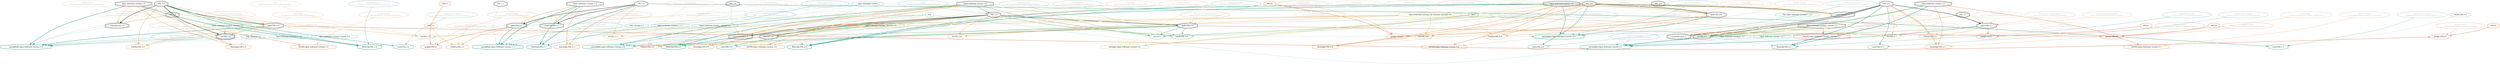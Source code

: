 strict digraph {
    node [shape=box];
    graph [splines=curved];
    3519 [label="SPDXLicense\n67e4baa234b5529ed6be01b9214fa39c"
         ,fontcolor=gray
         ,color="#b8bf62"
         ,fillcolor="beige;1"
         ,shape=ellipse];
    3520 [label="spdx:OSL-1.0"
         ,shape=doubleoctagon];
    3521 [label="OSL-1.0"
         ,shape=doubleoctagon];
    3522 [label="Open Software License 1.0"
         ,shape=doubleoctagon];
    3527 [label="SPDXLicense\nfb62cd464d3e498c5f8db514f27a71c9"
         ,fontcolor=gray
         ,color="#b8bf62"
         ,fillcolor="beige;1"
         ,shape=ellipse];
    3528 [label="spdx:OSL-1.1"
         ,shape=doubleoctagon];
    3529 [label="OSL-1.1"
         ,shape=doubleoctagon];
    3530 [label="Open Software License 1.1"
         ,shape=doubleoctagon];
    3534 [label="SPDXLicense\na10da0d4fbec5f4201b77f0abf709b38"
         ,fontcolor=gray
         ,color="#b8bf62"
         ,fillcolor="beige;1"
         ,shape=ellipse];
    3535 [label="spdx:OSL-2.0"
         ,shape=doubleoctagon];
    3536 [label="OSL-2.0"
         ,shape=doubleoctagon];
    3537 [label="Open Software License 2.0"
         ,shape=doubleoctagon];
    3541 [label="SPDXLicense\n3652cc7d9416774c517f7e95b15fc285"
         ,fontcolor=gray
         ,color="#b8bf62"
         ,fillcolor="beige;1"
         ,shape=ellipse];
    3542 [label="spdx:OSL-2.1"
         ,shape=doubleoctagon];
    3543 [label="OSL-2.1"
         ,shape=doubleoctagon];
    3544 [label="Open Software License 2.1"
         ,shape=doubleoctagon];
    3550 [label="SPDXLicense\n3c2aa85f748b1bdb9141c34e1d479429"
         ,fontcolor=gray
         ,color="#b8bf62"
         ,fillcolor="beige;1"
         ,shape=ellipse];
    3551 [label="spdx:OSL-3.0"
         ,shape=doubleoctagon];
    3552 [label="OSL-3.0"
         ,shape=doubleoctagon];
    3553 [label="Open Software License 3.0"
         ,shape=doubleoctagon];
    5233 [label="OSILicense\ne53564151824a283d90dc69b6689a727"
         ,fontcolor=gray
         ,color="#78ab63"
         ,fillcolor="beige;1"
         ,shape=ellipse];
    5234 [label="osi:OSL-1.0"
         ,shape=tripleoctagon];
    5235 [label="Open Software License, Version 1.0"
         ,color="#78ab63"
         ,shape=doubleoctagon];
    5237 [label="OSILicense\nbe1bed33163d870098cc3b1242e7b5bd"
         ,fontcolor=gray
         ,color="#78ab63"
         ,fillcolor="beige;1"
         ,shape=ellipse];
    5238 [label="osi:OSL-2.1"
         ,shape=doubleoctagon];
    5239 [label="Open Software License, Version 2.1"
         ,shape=doubleoctagon];
    5241 [label="OSILicense\nda47abc826cfd7c2ced342da3b9f38c3"
         ,fontcolor=gray
         ,color="#78ab63"
         ,fillcolor="beige;1"
         ,shape=ellipse];
    5242 [label="osi:OSL-3.0"
         ,shape=doubleoctagon];
    5243 [label="Open Software License, Version 3.0"
         ,color="#78ab63"
         ,shape=doubleoctagon];
    5752 [label="GoogleLicense\n8bfd01d860e404faaeec95ea7f1e26be"
         ,fontcolor=gray
         ,color="#e06f45"
         ,fillcolor="beige;1"
         ,shape=ellipse];
    5753 [label="google:OSL10"
         ,color="#e06f45"
         ,shape=doubleoctagon];
    5754 [label=OSL10
         ,color="#e06f45"
         ,shape=doubleoctagon];
    5755 [label="GoogleLicense\n193a0afaa53f128a9e56f2e8dbc00407"
         ,fontcolor=gray
         ,color="#e06f45"
         ,fillcolor="beige;1"
         ,shape=ellipse];
    5756 [label="google:OSL11"
         ,color="#e06f45"
         ,shape=doubleoctagon];
    5757 [label=OSL11
         ,color="#e06f45"
         ,shape=doubleoctagon];
    5758 [label="GoogleLicense\n79afa0a65e7507ad4665949d1eeaf775"
         ,fontcolor=gray
         ,color="#e06f45"
         ,fillcolor="beige;1"
         ,shape=ellipse];
    5759 [label="google:OSL20"
         ,color="#e06f45"
         ,shape=doubleoctagon];
    5760 [label=OSL20
         ,color="#e06f45"
         ,shape=doubleoctagon];
    5761 [label="GoogleLicense\na32fe6dd61373a673c8368b95cd94a98"
         ,fontcolor=gray
         ,color="#e06f45"
         ,fillcolor="beige;1"
         ,shape=ellipse];
    5762 [label="google:OSL21"
         ,color="#e06f45"
         ,shape=doubleoctagon];
    5763 [label=OSL21
         ,color="#e06f45"
         ,shape=doubleoctagon];
    5764 [label="GoogleLicense\n3f04b23cbd4dc0e6e2d7ca824b4de6b0"
         ,fontcolor=gray
         ,color="#e06f45"
         ,fillcolor="beige;1"
         ,shape=ellipse];
    5765 [label="google:OSL30"
         ,color="#e06f45"
         ,shape=doubleoctagon];
    5766 [label=OSL30
         ,color="#e06f45"
         ,shape=doubleoctagon];
    8261 [label="FedoraEntry\n3e80c86cffed9ba8cdf435d62f3138ea"
         ,fontcolor=gray
         ,color="#e09d4b"
         ,fillcolor="beige;1"
         ,shape=ellipse];
    8262 [label="Fedora:OSL-1-1"
         ,color="#e09d4b"
         ,shape=doubleoctagon];
    8263 [label="OSL-1-1"
         ,color="#e09d4b"
         ,shape=doubleoctagon];
    8264 [label="OSL 1.1"
         ,shape=doubleoctagon];
    8266 [label="FedoraEntry\nb2c5b30caa346822e3ab6b207893bed6"
         ,fontcolor=gray
         ,color="#e09d4b"
         ,fillcolor="beige;1"
         ,shape=ellipse];
    8267 [label="Fedora:OSL-1.0"
         ,color="#e09d4b"
         ,shape=doubleoctagon];
    8268 [label="OSL 1.0"
         ,shape=doubleoctagon];
    8270 [label="FedoraEntry\n55cd98bc748e01afa7e1601c309e8b81"
         ,fontcolor=gray
         ,color="#e09d4b"
         ,fillcolor="beige;1"
         ,shape=ellipse];
    8271 [label="Fedora:OSL-2.0"
         ,color="#e09d4b"
         ,shape=doubleoctagon];
    8272 [label="OSL 2.0"
         ,shape=doubleoctagon];
    8274 [label="FedoraEntry\nf68c231cb2c7fbcda10a200ff5178b3c"
         ,fontcolor=gray
         ,color="#e09d4b"
         ,fillcolor="beige;1"
         ,shape=ellipse];
    8275 [label="Fedora:OSL-2.1"
         ,color="#e09d4b"
         ,shape=doubleoctagon];
    8276 [label="OSL 2.1"
         ,shape=doubleoctagon];
    8278 [label="FedoraEntry\n3d42aca9902eeea5b35f302393a48228"
         ,fontcolor=gray
         ,color="#e09d4b"
         ,fillcolor="beige;1"
         ,shape=ellipse];
    8279 [label="Fedora:OSL-3.0"
         ,color="#e09d4b"
         ,shape=doubleoctagon];
    8280 [label="OSL 3.0"
         ,shape=doubleoctagon];
    9305 [label="BlueOakCouncil\nd535b1c5e5feaf63d7fdd46bab602103"
         ,fontcolor=gray
         ,color="#00876c"
         ,fillcolor="beige;1"
         ,shape=ellipse];
    9306 [label="BlueOak:OSL-1.0"
         ,color="#00876c"
         ,shape=doubleoctagon];
    9307 [label="Open Software License"
         ,color="#00876c"
         ,shape=octagon];
    9309 [label="BlueOakCouncil\nf8b721a973045eea6ed880df04e3d050"
         ,fontcolor=gray
         ,color="#00876c"
         ,fillcolor="beige;1"
         ,shape=ellipse];
    9310 [label="BlueOak:OSL-1.1"
         ,color="#00876c"
         ,shape=doubleoctagon];
    9312 [label="BlueOakCouncil\n1bc6282b0908ff3d035ea33daa99c152"
         ,fontcolor=gray
         ,color="#00876c"
         ,fillcolor="beige;1"
         ,shape=ellipse];
    9313 [label="BlueOak:OSL-2.0"
         ,color="#00876c"
         ,shape=doubleoctagon];
    9315 [label="BlueOakCouncil\na7076a282052215f3a0d5fafa4fc8163"
         ,fontcolor=gray
         ,color="#00876c"
         ,fillcolor="beige;1"
         ,shape=ellipse];
    9316 [label="BlueOak:OSL-2.1"
         ,color="#00876c"
         ,shape=doubleoctagon];
    9318 [label="BlueOakCouncil\n24bfcd8cafe3e0f057f718bcb2f9ca72"
         ,fontcolor=gray
         ,color="#00876c"
         ,fillcolor="beige;1"
         ,shape=ellipse];
    9319 [label="BlueOak:OSL-3.0"
         ,color="#00876c"
         ,shape=doubleoctagon];
    9687 [label="OSADLRule\n8aec5cdce230beb54d193ab79b0b6c91"
         ,fontcolor=gray
         ,color="#58a066"
         ,fillcolor="beige;1"
         ,shape=ellipse];
    9688 [label="osadl:OSL-3.0"
         ,color="#58a066"
         ,shape=doubleoctagon];
    9948 [label="OSADLMatrix\n94a01ba5144ebc89fff3c1e7494d6155"
         ,fontcolor=gray
         ,color="#58a066"
         ,fillcolor="beige;1"
         ,shape=ellipse];
    10370 [label="FSF\nadf0302d6c9293725a759b91e9e3fdce"
          ,fontcolor=gray
          ,color="#deb256"
          ,fillcolor="beige;1"
          ,shape=ellipse];
    10371 [label="fsf:OSL-1.0"
          ,color="#deb256"
          ,shape=doubleoctagon];
    10372 [label="Open Software License, all versions through 3.0"
          ,color="#deb256"
          ,shape=doubleoctagon];
    10375 [label="FSF\n1fe2e32ddb0da9cbc2beecf5f4c31aed"
          ,fontcolor=gray
          ,color="#deb256"
          ,fillcolor="beige;1"
          ,shape=ellipse];
    10376 [label="fsf:OSL-1.1"
          ,color="#deb256"
          ,shape=doubleoctagon];
    10377 [label="FSF\ncbd1002fd35454cfe602c12d9e60d38d"
          ,fontcolor=gray
          ,color="#deb256"
          ,fillcolor="beige;1"
          ,shape=ellipse];
    10378 [label="fsf:OSL-2.0"
          ,color="#deb256"
          ,shape=doubleoctagon];
    10379 [label="FSF\n0d75bfdc4d5c7dbf953985a62e157beb"
          ,fontcolor=gray
          ,color="#deb256"
          ,fillcolor="beige;1"
          ,shape=ellipse];
    10380 [label="fsf:OSL-2.1"
          ,color="#deb256"
          ,shape=doubleoctagon];
    10381 [label="FSF\n0688923ea9aa75045d772b420c46241d"
          ,fontcolor=gray
          ,color="#deb256"
          ,fillcolor="beige;1"
          ,shape=ellipse];
    10382 [label="fsf:OSL-3.0"
          ,color="#deb256"
          ,shape=doubleoctagon];
    11007 [label="ChooseALicense\nf13aa4ec9e4873639f7e623b2066ac7c"
          ,fontcolor=gray
          ,color="#58a066"
          ,fillcolor="beige;1"
          ,shape=ellipse];
    11008 [label="cal:osl-3"
          ,color="#58a066"
          ,shape=doubleoctagon];
    11009 [label="osl-3"
          ,color="#58a066"
          ,shape=doubleoctagon];
    21874 [label="ScancodeData\n88d2f97ca9d2e4fe762fb4aa335600d0"
          ,fontcolor=gray
          ,color="#dac767"
          ,fillcolor="beige;1"
          ,shape=ellipse];
    21875 [label="scancode:osl-1.0"
          ,shape=doubleoctagon];
    21882 [label="ScancodeData\n254a6d9b0e96f5625bb773f63ce3ed14"
          ,fontcolor=gray
          ,color="#dac767"
          ,fillcolor="beige;1"
          ,shape=ellipse];
    21883 [label="scancode:osl-1.1"
          ,shape=doubleoctagon];
    21886 [label="ScancodeData\na9cbf324842e807be8ef6d81345a069d"
          ,fontcolor=gray
          ,color="#dac767"
          ,fillcolor="beige;1"
          ,shape=ellipse];
    21887 [label="scancode:osl-2.0"
          ,shape=doubleoctagon];
    21892 [label="ScancodeData\n4c27fce0ee2fc6d6a2683463cb16b2eb"
          ,fontcolor=gray
          ,color="#dac767"
          ,fillcolor="beige;1"
          ,shape=ellipse];
    21893 [label="scancode:osl-2.1"
          ,shape=doubleoctagon];
    21901 [label="ScancodeData\nc58e56ad37e5180c58318d8df4d32400"
          ,fontcolor=gray
          ,color="#dac767"
          ,fillcolor="beige;1"
          ,shape=ellipse];
    21902 [label="scancode:osl-3.0"
          ,shape=doubleoctagon];
    26244 [label="Fossology\n39271fd2a746b9c7bd31f1665c022898"
          ,fontcolor=gray
          ,color="#e18745"
          ,fillcolor="beige;1"
          ,shape=ellipse];
    26245 [label="fossology:OSL-1.1"
          ,color="#e18745"
          ,shape=doubleoctagon];
    26247 [label="Fossology\n4024b4c2d0d4d24a75e4d12a8d003879"
          ,fontcolor=gray
          ,color="#e18745"
          ,fillcolor="beige;1"
          ,shape=ellipse];
    26248 [label="fossology:OSL-2.1"
          ,color="#e18745"
          ,shape=doubleoctagon];
    26462 [label="Fossology\n5913401872c34467444fc7440e1bea51"
          ,fontcolor=gray
          ,color="#e18745"
          ,fillcolor="beige;1"
          ,shape=ellipse];
    26463 [label="fossology:OSL-1.0"
          ,color="#e18745"
          ,shape=doubleoctagon];
    26500 [label="Fossology\n954275409d251d56b70966954b76c850"
          ,fontcolor=gray
          ,color="#e18745"
          ,fillcolor="beige;1"
          ,shape=ellipse];
    26501 [label="fossology:OSL-2.0"
          ,color="#e18745"
          ,shape=doubleoctagon];
    26503 [label="Fossology\n0abb5fafe2403a8db191e7533e714baa"
          ,fontcolor=gray
          ,color="#e18745"
          ,fillcolor="beige;1"
          ,shape=ellipse];
    26504 [label="fossology:OSL-3.0"
          ,color="#e18745"
          ,shape=doubleoctagon];
    28374 [label="OKFN\n29c8ebdb21fc4e8388ad2ba7a33ac07c"
          ,fontcolor=gray
          ,color="#379469"
          ,fillcolor="beige;1"
          ,shape=ellipse];
    35154 [label="OrtLicenseCategorization\n82a4bed4f0f7e28561e44de0f904a355"
          ,fontcolor=gray
          ,color="#e06f45"
          ,fillcolor="beige;1"
          ,shape=ellipse];
    35155 [label="OrtLicenseCategorization\nb70b3c3aa9cf71af9de55d0044683967"
          ,fontcolor=gray
          ,color="#e06f45"
          ,fillcolor="beige;1"
          ,shape=ellipse];
    35156 [label="OrtLicenseCategorization\n40ede6239a3514eb8aade225a4106a00"
          ,fontcolor=gray
          ,color="#e06f45"
          ,fillcolor="beige;1"
          ,shape=ellipse];
    35157 [label="OrtLicenseCategorization\n8191e511e94c2ba23d634f40a3e8ec05"
          ,fontcolor=gray
          ,color="#e06f45"
          ,fillcolor="beige;1"
          ,shape=ellipse];
    35158 [label="OrtLicenseCategorization\n1af46a34b8ac44ecf97143f5d0449558"
          ,fontcolor=gray
          ,color="#e06f45"
          ,fillcolor="beige;1"
          ,shape=ellipse];
    36234 [label="OrtLicenseCategorization\neee1a76e42df5763a43e2f8ce35bd7f1"
          ,fontcolor=gray
          ,color="#e09d4b"
          ,fillcolor="beige;1"
          ,shape=ellipse];
    36235 [label="OrtLicenseCategorization\n16a164a0c991d3618594dc190deecd1a"
          ,fontcolor=gray
          ,color="#e09d4b"
          ,fillcolor="beige;1"
          ,shape=ellipse];
    37375 [label="CavilLicenseChange\n6d04307ec90f3d6c52a1bae1c05db674"
          ,fontcolor=gray
          ,color="#379469"
          ,fillcolor="beige;1"
          ,shape=ellipse];
    37376 [label="cavil:OSL-1.0"
          ,color="#379469"
          ,shape=doubleoctagon];
    37377 [label="CavilLicenseChange\ne208debb81f2093aa14f39e634d27d72"
          ,fontcolor=gray
          ,color="#379469"
          ,fillcolor="beige;1"
          ,shape=ellipse];
    37378 [label="cavil:OSL-1.1"
          ,color="#379469"
          ,shape=doubleoctagon];
    37379 [label="SUSE-OSL-1.1"
          ,color="#379469"
          ,shape=octagon];
    37380 [label="CavilLicenseChange\n5ac930bab03fed87458310574ceaa909"
          ,fontcolor=gray
          ,color="#379469"
          ,fillcolor="beige;1"
          ,shape=ellipse];
    37381 [label="cavil:OSL-2.0"
          ,color="#379469"
          ,shape=doubleoctagon];
    37382 [label="CavilLicenseChange\n3fb263240f1e47a8dcec938ed59ea4ed"
          ,fontcolor=gray
          ,color="#379469"
          ,fillcolor="beige;1"
          ,shape=ellipse];
    37383 [label="cavil:OSL-2.1"
          ,color="#379469"
          ,shape=doubleoctagon];
    37384 [label="CavilLicenseChange\nd076bd6d71b477b16601722f770d4f89"
          ,fontcolor=gray
          ,color="#379469"
          ,fillcolor="beige;1"
          ,shape=ellipse];
    37385 [label="cavil:OSL-3.0"
          ,color="#379469"
          ,shape=doubleoctagon];
    46591 [label="MetaeffektLicense\nd89a89c94a111cae8d83eeeaee2433b3"
          ,fontcolor=gray
          ,color="#00876c"
          ,fillcolor="beige;1"
          ,shape=ellipse];
    46592 [label="metaeffekt:Open Software License 3.0"
          ,color="#00876c"
          ,shape=doubleoctagon];
    46593 [label=OSL
          ,color="#00876c"
          ,shape=octagon];
    46594 [label="MetaeffektLicense\nffd15ebf29ed3a5e72c37076448956e3"
          ,fontcolor=gray
          ,color="#00876c"
          ,fillcolor="beige;1"
          ,shape=ellipse];
    46595 [label="metaeffekt:Open Software License 2.1"
          ,color="#00876c"
          ,shape=doubleoctagon];
    46596 [label="Open Software Licensev. 2.1"
          ,color="#00876c"
          ,shape=octagon];
    46597 [label="Open Software License v.2.1"
          ,color="#00876c"
          ,shape=octagon];
    46598 [label="MetaeffektLicense\n80b36df1a9d543fc4c00773c371070ba"
          ,fontcolor=gray
          ,color="#00876c"
          ,fillcolor="beige;1"
          ,shape=ellipse];
    46599 [label="metaeffekt:Open Software License 2.0"
          ,color="#00876c"
          ,shape=doubleoctagon];
    46600 [label="The Open Software License v. 2.0"
          ,color="#00876c"
          ,shape=octagon];
    46601 [label="MetaeffektLicense\n1c0499ff3a592f097b7bb20b7d2993be"
          ,fontcolor=gray
          ,color="#00876c"
          ,fillcolor="beige;1"
          ,shape=ellipse];
    46602 [label="metaeffekt:Open Software License 1.1"
          ,color="#00876c"
          ,shape=doubleoctagon];
    46603 [label="OSL, Version 1.1"
          ,color="#00876c"
          ,shape=octagon];
    46604 [label="Open Software License v. 1.1"
          ,color="#00876c"
          ,shape=octagon];
    46605 [label="Open Software License version 1.1"
          ,color="#00876c"
          ,shape=octagon];
    46606 [label="MetaeffektLicense\n7e26c249a28d4c731a10452e1182598d"
          ,fontcolor=gray
          ,color="#00876c"
          ,fillcolor="beige;1"
          ,shape=ellipse];
    46607 [label="metaeffekt:Open Software License 1.0"
          ,color="#00876c"
          ,shape=doubleoctagon];
    46608 [label="OSL, Version 1.0"
          ,color="#00876c"
          ,shape=octagon];
    46609 [label="Open Software License v. 1.0"
          ,color="#00876c"
          ,shape=octagon];
    46610 [label="Open Software License version 1.0"
          ,color="#00876c"
          ,shape=octagon];
    51131 [label="FOSSLight\na74ddc2ad96990979174212316f3c5c0"
          ,fontcolor=gray
          ,color="#dac767"
          ,fillcolor="beige;1"
          ,shape=ellipse];
    51132 [label="fosslight:Open Software License 2.0"
          ,color="#dac767"
          ,shape=doubleoctagon];
    53545 [label="HitachiOpenLicense\n736f980f74c86e16b0bf0e55f2b6adcc"
          ,fontcolor=gray
          ,color="#d43d51"
          ,fillcolor="beige;1"
          ,shape=ellipse];
    53546 [label="hitachi:Open Software License, version 2.1"
          ,color="#d43d51"
          ,shape=doubleoctagon];
    54885 [label="ifrOSS License\n157edd9f884024a759578f33097f088a"
          ,fontcolor=gray
          ,color="#e18745"
          ,fillcolor="beige;1"
          ,shape=ellipse];
    54886 [label="ifrOSS:Open Software License 1.0"
          ,color="#e18745"
          ,shape=doubleoctagon];
    54888 [label="ifrOSS License\nd07d692e4de7fae76cf8ff92a4662e3e"
          ,fontcolor=gray
          ,color="#e18745"
          ,fillcolor="beige;1"
          ,shape=ellipse];
    54889 [label="ifrOSS:Open Software License 2.0"
          ,color="#e18745"
          ,shape=doubleoctagon];
    54890 [label="ifrOSS License\n0c3dec966f09b63d1fd8433277182624"
          ,fontcolor=gray
          ,color="#e18745"
          ,fillcolor="beige;1"
          ,shape=ellipse];
    54891 [label="ifrOSS:Open Software License 2.1"
          ,color="#e18745"
          ,shape=doubleoctagon];
    54892 [label="ifrOSS License\ncbb1786cefc2c0a8eaf1ca952122d937"
          ,fontcolor=gray
          ,color="#e18745"
          ,fillcolor="beige;1"
          ,shape=ellipse];
    54893 [label="ifrOSS:Open Software License 3.0"
          ,color="#e18745"
          ,shape=doubleoctagon];
    3519 -> 3520 [weight=0.5
                 ,color="#b8bf62"];
    3520 -> 5234 [style=bold
                 ,arrowhead=vee
                 ,weight=0.7
                 ,color="#78ab63"];
    3520 -> 5753 [style=bold
                 ,arrowhead=vee
                 ,weight=0.7
                 ,color="#e06f45"];
    3520 -> 8267 [style=bold
                 ,arrowhead=vee
                 ,weight=0.7
                 ,color="#e09d4b"];
    3520 -> 10371 [style=dashed
                  ,arrowhead=vee
                  ,weight=0.5
                  ,color="#deb256"];
    3520 -> 46607 [style=bold
                  ,arrowhead=vee
                  ,weight=0.7
                  ,color="#00876c"];
    3521 -> 3520 [style=bold
                 ,arrowhead=vee
                 ,weight=0.7];
    3521 -> 5234 [style=bold
                 ,arrowhead=vee
                 ,weight=0.7];
    3521 -> 8267 [style=bold
                 ,arrowhead=vee
                 ,weight=0.7
                 ,color="#e09d4b"];
    3521 -> 9306 [style=bold
                 ,arrowhead=vee
                 ,weight=0.7
                 ,color="#00876c"];
    3521 -> 10371 [style=bold
                  ,arrowhead=vee
                  ,weight=0.7
                  ,color="#deb256"];
    3521 -> 21875 [style=bold
                  ,arrowhead=vee
                  ,weight=0.7];
    3521 -> 26463 [style=bold
                  ,arrowhead=vee
                  ,weight=0.7
                  ,color="#e18745"];
    3521 -> 37376 [style=bold
                  ,arrowhead=vee
                  ,weight=0.7
                  ,color="#379469"];
    3521 -> 37376 [style=bold
                  ,arrowhead=vee
                  ,weight=0.7
                  ,color="#379469"];
    3522 -> 3520 [style=bold
                 ,arrowhead=vee
                 ,weight=0.7
                 ,color="#b8bf62"];
    3522 -> 8267 [style=dashed
                 ,arrowhead=vee
                 ,weight=0.5
                 ,color="#e09d4b"];
    3522 -> 9306 [style=bold
                 ,arrowhead=vee
                 ,weight=0.7
                 ,color="#00876c"];
    3522 -> 21875 [style=bold
                  ,arrowhead=vee
                  ,weight=0.7
                  ,color="#dac767"];
    3522 -> 26463 [style=bold
                  ,arrowhead=vee
                  ,weight=0.7
                  ,color="#e18745"];
    3522 -> 46607 [style=bold
                  ,arrowhead=vee
                  ,weight=0.7
                  ,color="#00876c"];
    3522 -> 54886 [style=bold
                  ,arrowhead=vee
                  ,weight=0.7
                  ,color="#e18745"];
    3522 -> 54886 [style=bold
                  ,arrowhead=vee
                  ,weight=0.7
                  ,color="#e18745"];
    3527 -> 3528 [weight=0.5
                 ,color="#b8bf62"];
    3528 -> 5756 [style=bold
                 ,arrowhead=vee
                 ,weight=0.7
                 ,color="#e06f45"];
    3528 -> 8262 [style=bold
                 ,arrowhead=vee
                 ,weight=0.7
                 ,color="#e09d4b"];
    3528 -> 10376 [style=dashed
                  ,arrowhead=vee
                  ,weight=0.5
                  ,color="#deb256"];
    3528 -> 46602 [style=bold
                  ,arrowhead=vee
                  ,weight=0.7
                  ,color="#00876c"];
    3529 -> 3528 [style=bold
                 ,arrowhead=vee
                 ,weight=0.7];
    3529 -> 9310 [style=bold
                 ,arrowhead=vee
                 ,weight=0.7
                 ,color="#00876c"];
    3529 -> 10376 [style=bold
                  ,arrowhead=vee
                  ,weight=0.7
                  ,color="#deb256"];
    3529 -> 21883 [style=bold
                  ,arrowhead=vee
                  ,weight=0.7];
    3529 -> 26245 [style=bold
                  ,arrowhead=vee
                  ,weight=0.7
                  ,color="#e18745"];
    3529 -> 37378 [style=bold
                  ,arrowhead=vee
                  ,weight=0.7
                  ,color="#379469"];
    3529 -> 37378 [style=bold
                  ,arrowhead=vee
                  ,weight=0.7
                  ,color="#379469"];
    3530 -> 3528 [style=bold
                 ,arrowhead=vee
                 ,weight=0.7
                 ,color="#b8bf62"];
    3530 -> 8262 [style=dashed
                 ,arrowhead=vee
                 ,weight=0.5
                 ,color="#e09d4b"];
    3530 -> 9310 [style=bold
                 ,arrowhead=vee
                 ,weight=0.7
                 ,color="#00876c"];
    3530 -> 21883 [style=bold
                  ,arrowhead=vee
                  ,weight=0.7
                  ,color="#dac767"];
    3530 -> 26245 [style=bold
                  ,arrowhead=vee
                  ,weight=0.7
                  ,color="#e18745"];
    3530 -> 46602 [style=bold
                  ,arrowhead=vee
                  ,weight=0.7
                  ,color="#00876c"];
    3534 -> 3535 [weight=0.5
                 ,color="#b8bf62"];
    3535 -> 5759 [style=bold
                 ,arrowhead=vee
                 ,weight=0.7
                 ,color="#e06f45"];
    3535 -> 8271 [style=bold
                 ,arrowhead=vee
                 ,weight=0.7
                 ,color="#e09d4b"];
    3535 -> 10378 [style=dashed
                  ,arrowhead=vee
                  ,weight=0.5
                  ,color="#deb256"];
    3535 -> 46599 [style=bold
                  ,arrowhead=vee
                  ,weight=0.7
                  ,color="#00876c"];
    3536 -> 3535 [style=bold
                 ,arrowhead=vee
                 ,weight=0.7];
    3536 -> 8271 [style=bold
                 ,arrowhead=vee
                 ,weight=0.7
                 ,color="#e09d4b"];
    3536 -> 9313 [style=bold
                 ,arrowhead=vee
                 ,weight=0.7
                 ,color="#00876c"];
    3536 -> 10378 [style=bold
                  ,arrowhead=vee
                  ,weight=0.7
                  ,color="#deb256"];
    3536 -> 21887 [style=bold
                  ,arrowhead=vee
                  ,weight=0.7];
    3536 -> 26501 [style=bold
                  ,arrowhead=vee
                  ,weight=0.7
                  ,color="#e18745"];
    3536 -> 37381 [style=bold
                  ,arrowhead=vee
                  ,weight=0.7
                  ,color="#379469"];
    3536 -> 37381 [style=bold
                  ,arrowhead=vee
                  ,weight=0.7
                  ,color="#379469"];
    3536 -> 46599 [style=dashed
                  ,arrowhead=vee
                  ,weight=0.5
                  ,color="#00876c"];
    3536 -> 51132 [style=bold
                  ,arrowhead=vee
                  ,weight=0.7
                  ,color="#dac767"];
    3537 -> 3535 [style=bold
                 ,arrowhead=vee
                 ,weight=0.7
                 ,color="#b8bf62"];
    3537 -> 8271 [style=dashed
                 ,arrowhead=vee
                 ,weight=0.5
                 ,color="#e09d4b"];
    3537 -> 9313 [style=bold
                 ,arrowhead=vee
                 ,weight=0.7
                 ,color="#00876c"];
    3537 -> 21887 [style=bold
                  ,arrowhead=vee
                  ,weight=0.7
                  ,color="#dac767"];
    3537 -> 26501 [style=bold
                  ,arrowhead=vee
                  ,weight=0.7
                  ,color="#e18745"];
    3537 -> 46599 [style=bold
                  ,arrowhead=vee
                  ,weight=0.7
                  ,color="#00876c"];
    3537 -> 46599 [style=bold
                  ,arrowhead=vee
                  ,weight=0.7
                  ,color="#00876c"];
    3537 -> 51132 [style=bold
                  ,arrowhead=vee
                  ,weight=0.7
                  ,color="#dac767"];
    3537 -> 54889 [style=bold
                  ,arrowhead=vee
                  ,weight=0.7
                  ,color="#e18745"];
    3537 -> 54889 [style=bold
                  ,arrowhead=vee
                  ,weight=0.7
                  ,color="#e18745"];
    3541 -> 3542 [weight=0.5
                 ,color="#b8bf62"];
    3542 -> 5238 [style=bold
                 ,arrowhead=vee
                 ,weight=0.7
                 ,color="#78ab63"];
    3542 -> 5762 [style=bold
                 ,arrowhead=vee
                 ,weight=0.7
                 ,color="#e06f45"];
    3542 -> 8275 [style=bold
                 ,arrowhead=vee
                 ,weight=0.7
                 ,color="#e09d4b"];
    3542 -> 10380 [style=dashed
                  ,arrowhead=vee
                  ,weight=0.5
                  ,color="#deb256"];
    3542 -> 46595 [style=bold
                  ,arrowhead=vee
                  ,weight=0.7
                  ,color="#00876c"];
    3543 -> 3542 [style=bold
                 ,arrowhead=vee
                 ,weight=0.7];
    3543 -> 5238 [style=bold
                 ,arrowhead=vee
                 ,weight=0.7];
    3543 -> 8275 [style=bold
                 ,arrowhead=vee
                 ,weight=0.7
                 ,color="#e09d4b"];
    3543 -> 9316 [style=bold
                 ,arrowhead=vee
                 ,weight=0.7
                 ,color="#00876c"];
    3543 -> 10380 [style=bold
                  ,arrowhead=vee
                  ,weight=0.7
                  ,color="#deb256"];
    3543 -> 21893 [style=bold
                  ,arrowhead=vee
                  ,weight=0.7];
    3543 -> 26248 [style=bold
                  ,arrowhead=vee
                  ,weight=0.7
                  ,color="#e18745"];
    3543 -> 37383 [style=bold
                  ,arrowhead=vee
                  ,weight=0.7
                  ,color="#379469"];
    3543 -> 37383 [style=bold
                  ,arrowhead=vee
                  ,weight=0.7
                  ,color="#379469"];
    3543 -> 46595 [style=dashed
                  ,arrowhead=vee
                  ,weight=0.5
                  ,color="#00876c"];
    3544 -> 3542 [style=bold
                 ,arrowhead=vee
                 ,weight=0.7
                 ,color="#b8bf62"];
    3544 -> 8275 [style=dashed
                 ,arrowhead=vee
                 ,weight=0.5
                 ,color="#e09d4b"];
    3544 -> 9316 [style=bold
                 ,arrowhead=vee
                 ,weight=0.7
                 ,color="#00876c"];
    3544 -> 21893 [style=bold
                  ,arrowhead=vee
                  ,weight=0.7
                  ,color="#dac767"];
    3544 -> 26248 [style=bold
                  ,arrowhead=vee
                  ,weight=0.7
                  ,color="#e18745"];
    3544 -> 46595 [style=bold
                  ,arrowhead=vee
                  ,weight=0.7
                  ,color="#00876c"];
    3544 -> 46595 [style=bold
                  ,arrowhead=vee
                  ,weight=0.7
                  ,color="#00876c"];
    3544 -> 54891 [style=bold
                  ,arrowhead=vee
                  ,weight=0.7
                  ,color="#e18745"];
    3544 -> 54891 [style=bold
                  ,arrowhead=vee
                  ,weight=0.7
                  ,color="#e18745"];
    3550 -> 3551 [weight=0.5
                 ,color="#b8bf62"];
    3551 -> 5242 [style=bold
                 ,arrowhead=vee
                 ,weight=0.7
                 ,color="#78ab63"];
    3551 -> 5765 [style=bold
                 ,arrowhead=vee
                 ,weight=0.7
                 ,color="#e06f45"];
    3551 -> 8279 [style=bold
                 ,arrowhead=vee
                 ,weight=0.7
                 ,color="#e09d4b"];
    3551 -> 9688 [style=bold
                 ,arrowhead=vee
                 ,weight=0.7
                 ,color="#58a066"];
    3551 -> 10382 [style=dashed
                  ,arrowhead=vee
                  ,weight=0.5
                  ,color="#deb256"];
    3551 -> 11008 [style=bold
                  ,arrowhead=vee
                  ,weight=0.7
                  ,color="#58a066"];
    3551 -> 46592 [style=bold
                  ,arrowhead=vee
                  ,weight=0.7
                  ,color="#00876c"];
    3552 -> 3551 [style=bold
                 ,arrowhead=vee
                 ,weight=0.7];
    3552 -> 5242 [style=bold
                 ,arrowhead=vee
                 ,weight=0.7];
    3552 -> 8279 [style=bold
                 ,arrowhead=vee
                 ,weight=0.7
                 ,color="#e09d4b"];
    3552 -> 9319 [style=bold
                 ,arrowhead=vee
                 ,weight=0.7
                 ,color="#00876c"];
    3552 -> 9688 [style=bold
                 ,arrowhead=vee
                 ,weight=0.7
                 ,color="#58a066"];
    3552 -> 10382 [style=bold
                  ,arrowhead=vee
                  ,weight=0.7
                  ,color="#deb256"];
    3552 -> 21902 [style=bold
                  ,arrowhead=vee
                  ,weight=0.7];
    3552 -> 26504 [style=bold
                  ,arrowhead=vee
                  ,weight=0.7
                  ,color="#e18745"];
    3552 -> 37385 [style=bold
                  ,arrowhead=vee
                  ,weight=0.7
                  ,color="#379469"];
    3552 -> 37385 [style=bold
                  ,arrowhead=vee
                  ,weight=0.7
                  ,color="#379469"];
    3553 -> 3551 [style=bold
                 ,arrowhead=vee
                 ,weight=0.7
                 ,color="#b8bf62"];
    3553 -> 3552 [style=bold
                 ,arrowhead=vee
                 ,weight=0.7
                 ,color="#379469"];
    3553 -> 8279 [style=dashed
                 ,arrowhead=vee
                 ,weight=0.5
                 ,color="#e09d4b"];
    3553 -> 9319 [style=bold
                 ,arrowhead=vee
                 ,weight=0.7
                 ,color="#00876c"];
    3553 -> 11008 [style=bold
                  ,arrowhead=vee
                  ,weight=0.7
                  ,color="#58a066"];
    3553 -> 21902 [style=bold
                  ,arrowhead=vee
                  ,weight=0.7
                  ,color="#dac767"];
    3553 -> 26504 [style=bold
                  ,arrowhead=vee
                  ,weight=0.7
                  ,color="#e18745"];
    3553 -> 46592 [style=bold
                  ,arrowhead=vee
                  ,weight=0.7
                  ,color="#00876c"];
    3553 -> 46592 [style=bold
                  ,arrowhead=vee
                  ,weight=0.7
                  ,color="#00876c"];
    3553 -> 54893 [style=bold
                  ,arrowhead=vee
                  ,weight=0.7
                  ,color="#e18745"];
    3553 -> 54893 [style=bold
                  ,arrowhead=vee
                  ,weight=0.7
                  ,color="#e18745"];
    5233 -> 5234 [weight=0.5
                 ,color="#78ab63"];
    5234 -> 46607 [style=dashed
                  ,arrowhead=vee
                  ,weight=0.5
                  ,color="#00876c"];
    5235 -> 5234 [style=bold
                 ,arrowhead=vee
                 ,weight=0.7
                 ,color="#78ab63"];
    5237 -> 5238 [weight=0.5
                 ,color="#78ab63"];
    5238 -> 46595 [style=dashed
                  ,arrowhead=vee
                  ,weight=0.5
                  ,color="#00876c"];
    5239 -> 5238 [style=bold
                 ,arrowhead=vee
                 ,weight=0.7
                 ,color="#78ab63"];
    5239 -> 53546 [style=bold
                  ,arrowhead=vee
                  ,weight=0.7
                  ,color="#d43d51"];
    5241 -> 5242 [weight=0.5
                 ,color="#78ab63"];
    5242 -> 46592 [style=dashed
                  ,arrowhead=vee
                  ,weight=0.5
                  ,color="#00876c"];
    5243 -> 5242 [style=bold
                 ,arrowhead=vee
                 ,weight=0.7
                 ,color="#78ab63"];
    5752 -> 5753 [weight=0.5
                 ,color="#e06f45"];
    5754 -> 5753 [style=bold
                 ,arrowhead=vee
                 ,weight=0.7
                 ,color="#e06f45"];
    5755 -> 5756 [weight=0.5
                 ,color="#e06f45"];
    5757 -> 5756 [style=bold
                 ,arrowhead=vee
                 ,weight=0.7
                 ,color="#e06f45"];
    5758 -> 5759 [weight=0.5
                 ,color="#e06f45"];
    5760 -> 5759 [style=bold
                 ,arrowhead=vee
                 ,weight=0.7
                 ,color="#e06f45"];
    5761 -> 5762 [weight=0.5
                 ,color="#e06f45"];
    5763 -> 5762 [style=bold
                 ,arrowhead=vee
                 ,weight=0.7
                 ,color="#e06f45"];
    5764 -> 5765 [weight=0.5
                 ,color="#e06f45"];
    5766 -> 5765 [style=bold
                 ,arrowhead=vee
                 ,weight=0.7
                 ,color="#e06f45"];
    8261 -> 8262 [weight=0.5
                 ,color="#e09d4b"];
    8263 -> 8262 [style=bold
                 ,arrowhead=vee
                 ,weight=0.7
                 ,color="#e09d4b"];
    8264 -> 8262 [style=dashed
                 ,arrowhead=vee
                 ,weight=0.5
                 ,color="#e09d4b"];
    8264 -> 21883 [style=bold
                  ,arrowhead=vee
                  ,weight=0.7
                  ,color="#dac767"];
    8264 -> 46602 [style=dashed
                  ,arrowhead=vee
                  ,weight=0.5
                  ,color="#00876c"];
    8266 -> 8267 [weight=0.5
                 ,color="#e09d4b"];
    8268 -> 8267 [style=dashed
                 ,arrowhead=vee
                 ,weight=0.5
                 ,color="#e09d4b"];
    8268 -> 21875 [style=bold
                  ,arrowhead=vee
                  ,weight=0.7
                  ,color="#dac767"];
    8268 -> 46607 [style=dashed
                  ,arrowhead=vee
                  ,weight=0.5
                  ,color="#00876c"];
    8270 -> 8271 [weight=0.5
                 ,color="#e09d4b"];
    8272 -> 8271 [style=dashed
                 ,arrowhead=vee
                 ,weight=0.5
                 ,color="#e09d4b"];
    8272 -> 21887 [style=bold
                  ,arrowhead=vee
                  ,weight=0.7
                  ,color="#dac767"];
    8274 -> 8275 [weight=0.5
                 ,color="#e09d4b"];
    8276 -> 8275 [style=dashed
                 ,arrowhead=vee
                 ,weight=0.5
                 ,color="#e09d4b"];
    8276 -> 21893 [style=bold
                  ,arrowhead=vee
                  ,weight=0.7
                  ,color="#dac767"];
    8276 -> 46595 [style=dashed
                  ,arrowhead=vee
                  ,weight=0.5
                  ,color="#00876c"];
    8278 -> 8279 [weight=0.5
                 ,color="#e09d4b"];
    8280 -> 8279 [style=dashed
                 ,arrowhead=vee
                 ,weight=0.5
                 ,color="#e09d4b"];
    8280 -> 21902 [style=bold
                  ,arrowhead=vee
                  ,weight=0.7
                  ,color="#dac767"];
    9305 -> 9306 [weight=0.5
                 ,color="#00876c"];
    9307 -> 9306 [style=dashed
                 ,arrowhead=vee
                 ,weight=0.5
                 ,color="#00876c"];
    9307 -> 9310 [style=dashed
                 ,arrowhead=vee
                 ,weight=0.5
                 ,color="#00876c"];
    9307 -> 9313 [style=dashed
                 ,arrowhead=vee
                 ,weight=0.5
                 ,color="#00876c"];
    9307 -> 9316 [style=dashed
                 ,arrowhead=vee
                 ,weight=0.5
                 ,color="#00876c"];
    9307 -> 9319 [style=dashed
                 ,arrowhead=vee
                 ,weight=0.5
                 ,color="#00876c"];
    9309 -> 9310 [weight=0.5
                 ,color="#00876c"];
    9312 -> 9313 [weight=0.5
                 ,color="#00876c"];
    9315 -> 9316 [weight=0.5
                 ,color="#00876c"];
    9318 -> 9319 [weight=0.5
                 ,color="#00876c"];
    9687 -> 9688 [weight=0.5
                 ,color="#58a066"];
    9948 -> 9688 [weight=0.5
                 ,color="#58a066"];
    10370 -> 10371 [weight=0.5
                   ,color="#deb256"];
    10372 -> 10371 [style=bold
                   ,arrowhead=vee
                   ,weight=0.7
                   ,color="#deb256"];
    10372 -> 10376 [style=bold
                   ,arrowhead=vee
                   ,weight=0.7
                   ,color="#deb256"];
    10372 -> 10378 [style=bold
                   ,arrowhead=vee
                   ,weight=0.7
                   ,color="#deb256"];
    10372 -> 10380 [style=bold
                   ,arrowhead=vee
                   ,weight=0.7
                   ,color="#deb256"];
    10372 -> 10382 [style=bold
                   ,arrowhead=vee
                   ,weight=0.7
                   ,color="#deb256"];
    10375 -> 10376 [weight=0.5
                   ,color="#deb256"];
    10377 -> 10378 [weight=0.5
                   ,color="#deb256"];
    10379 -> 10380 [weight=0.5
                   ,color="#deb256"];
    10381 -> 10382 [weight=0.5
                   ,color="#deb256"];
    11007 -> 11008 [weight=0.5
                   ,color="#58a066"];
    11009 -> 11008 [style=bold
                   ,arrowhead=vee
                   ,weight=0.7
                   ,color="#58a066"];
    21874 -> 21875 [weight=0.5
                   ,color="#dac767"];
    21875 -> 46607 [style=dashed
                   ,arrowhead=vee
                   ,weight=0.5
                   ,color="#00876c"];
    21882 -> 21883 [weight=0.5
                   ,color="#dac767"];
    21883 -> 46602 [style=dashed
                   ,arrowhead=vee
                   ,weight=0.5
                   ,color="#00876c"];
    21886 -> 21887 [weight=0.5
                   ,color="#dac767"];
    21887 -> 46599 [style=dashed
                   ,arrowhead=vee
                   ,weight=0.5
                   ,color="#00876c"];
    21892 -> 21893 [weight=0.5
                   ,color="#dac767"];
    21893 -> 46595 [style=dashed
                   ,arrowhead=vee
                   ,weight=0.5
                   ,color="#00876c"];
    21901 -> 21902 [weight=0.5
                   ,color="#dac767"];
    21902 -> 46592 [style=dashed
                   ,arrowhead=vee
                   ,weight=0.5
                   ,color="#00876c"];
    26244 -> 26245 [weight=0.5
                   ,color="#e18745"];
    26247 -> 26248 [weight=0.5
                   ,color="#e18745"];
    26462 -> 26463 [weight=0.5
                   ,color="#e18745"];
    26500 -> 26501 [weight=0.5
                   ,color="#e18745"];
    26503 -> 26504 [weight=0.5
                   ,color="#e18745"];
    28374 -> 3552 [weight=0.5
                  ,color="#379469"];
    35154 -> 3520 [weight=0.5
                  ,color="#e06f45"];
    35155 -> 3528 [weight=0.5
                  ,color="#e06f45"];
    35156 -> 3535 [weight=0.5
                  ,color="#e06f45"];
    35157 -> 3542 [weight=0.5
                  ,color="#e06f45"];
    35158 -> 3551 [weight=0.5
                  ,color="#e06f45"];
    36234 -> 3542 [weight=0.5
                  ,color="#e09d4b"];
    36235 -> 3551 [weight=0.5
                  ,color="#e09d4b"];
    37375 -> 37376 [weight=0.5
                   ,color="#379469"];
    37377 -> 37378 [weight=0.5
                   ,color="#379469"];
    37379 -> 37378 [style=dashed
                   ,arrowhead=vee
                   ,weight=0.5
                   ,color="#379469"];
    37380 -> 37381 [weight=0.5
                   ,color="#379469"];
    37382 -> 37383 [weight=0.5
                   ,color="#379469"];
    37384 -> 37385 [weight=0.5
                   ,color="#379469"];
    46591 -> 46592 [weight=0.5
                   ,color="#00876c"];
    46593 -> 46592 [style=dashed
                   ,arrowhead=vee
                   ,weight=0.5
                   ,color="#00876c"];
    46593 -> 46595 [style=dashed
                   ,arrowhead=vee
                   ,weight=0.5
                   ,color="#00876c"];
    46593 -> 46599 [style=dashed
                   ,arrowhead=vee
                   ,weight=0.5
                   ,color="#00876c"];
    46593 -> 46602 [style=dashed
                   ,arrowhead=vee
                   ,weight=0.5
                   ,color="#00876c"];
    46593 -> 46607 [style=dashed
                   ,arrowhead=vee
                   ,weight=0.5
                   ,color="#00876c"];
    46594 -> 46595 [weight=0.5
                   ,color="#00876c"];
    46596 -> 46595 [style=dashed
                   ,arrowhead=vee
                   ,weight=0.5
                   ,color="#00876c"];
    46597 -> 46595 [style=dashed
                   ,arrowhead=vee
                   ,weight=0.5
                   ,color="#00876c"];
    46598 -> 46599 [weight=0.5
                   ,color="#00876c"];
    46600 -> 46599 [style=dashed
                   ,arrowhead=vee
                   ,weight=0.5
                   ,color="#00876c"];
    46601 -> 46602 [weight=0.5
                   ,color="#00876c"];
    46603 -> 46602 [style=dashed
                   ,arrowhead=vee
                   ,weight=0.5
                   ,color="#00876c"];
    46604 -> 46602 [style=dashed
                   ,arrowhead=vee
                   ,weight=0.5
                   ,color="#00876c"];
    46605 -> 46602 [style=dashed
                   ,arrowhead=vee
                   ,weight=0.5
                   ,color="#00876c"];
    46606 -> 46607 [weight=0.5
                   ,color="#00876c"];
    46608 -> 46607 [style=dashed
                   ,arrowhead=vee
                   ,weight=0.5
                   ,color="#00876c"];
    46609 -> 46607 [style=dashed
                   ,arrowhead=vee
                   ,weight=0.5
                   ,color="#00876c"];
    46610 -> 46607 [style=dashed
                   ,arrowhead=vee
                   ,weight=0.5
                   ,color="#00876c"];
    51131 -> 51132 [weight=0.5
                   ,color="#dac767"];
    53545 -> 53546 [weight=0.5
                   ,color="#d43d51"];
    54885 -> 54886 [weight=0.5
                   ,color="#e18745"];
    54888 -> 54889 [weight=0.5
                   ,color="#e18745"];
    54890 -> 54891 [weight=0.5
                   ,color="#e18745"];
    54892 -> 54893 [weight=0.5
                   ,color="#e18745"];
}
